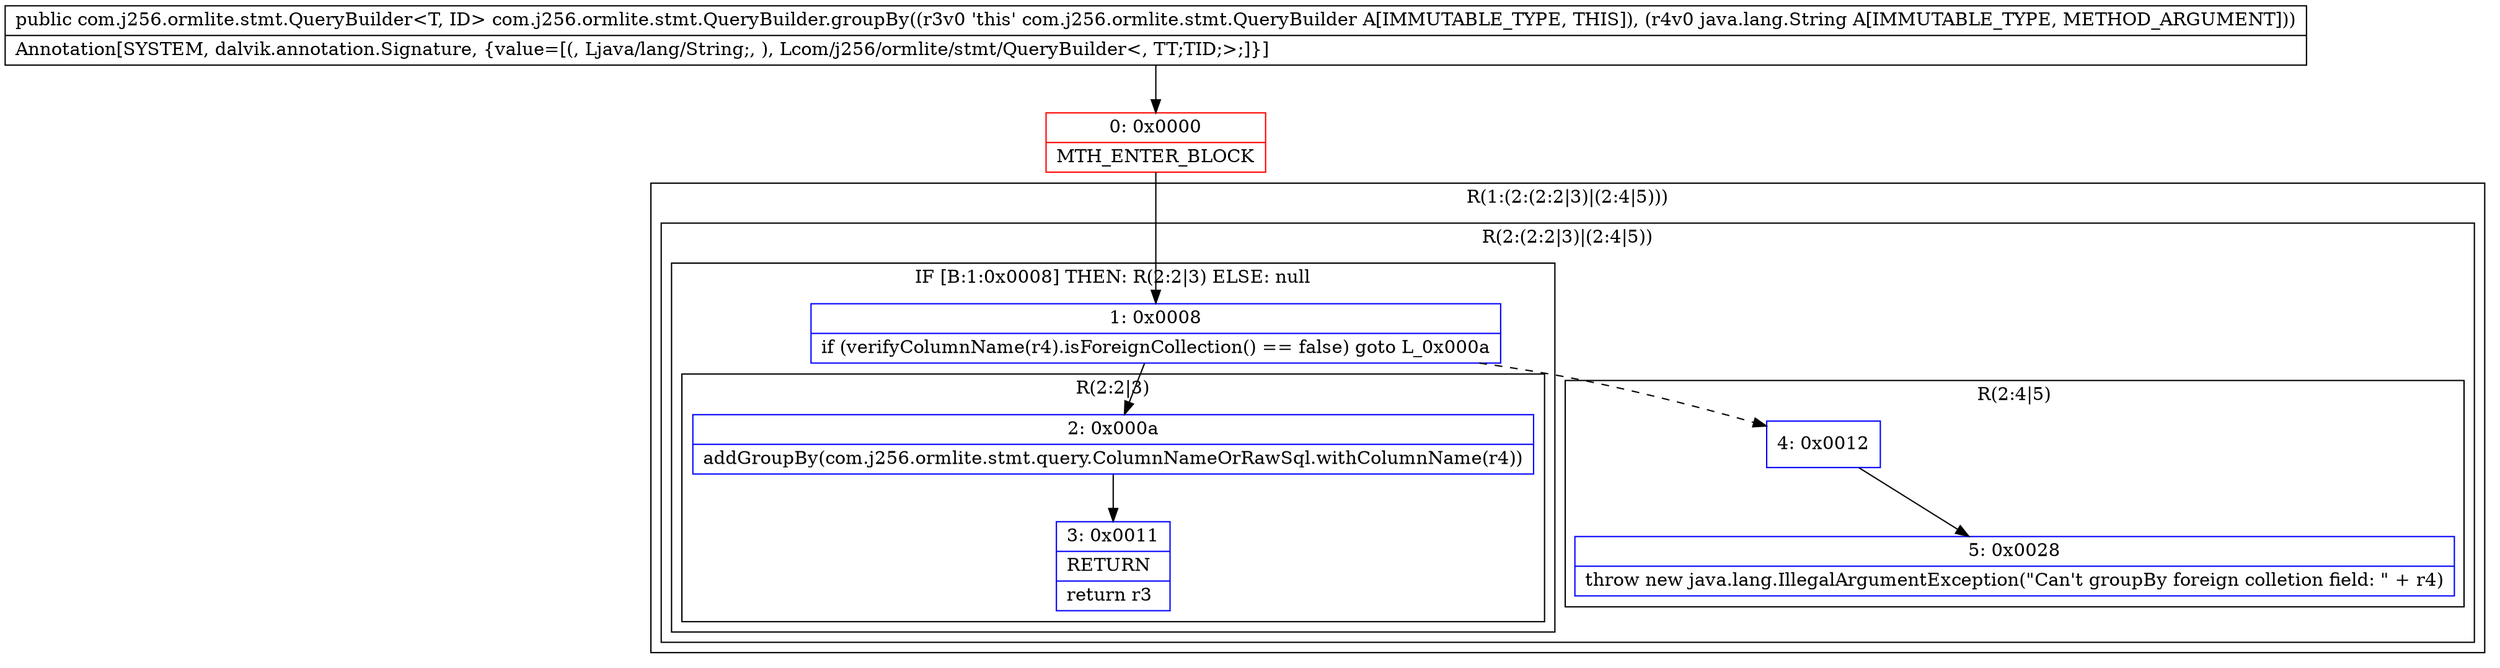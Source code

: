 digraph "CFG forcom.j256.ormlite.stmt.QueryBuilder.groupBy(Ljava\/lang\/String;)Lcom\/j256\/ormlite\/stmt\/QueryBuilder;" {
subgraph cluster_Region_882525827 {
label = "R(1:(2:(2:2|3)|(2:4|5)))";
node [shape=record,color=blue];
subgraph cluster_Region_1015794898 {
label = "R(2:(2:2|3)|(2:4|5))";
node [shape=record,color=blue];
subgraph cluster_IfRegion_681422090 {
label = "IF [B:1:0x0008] THEN: R(2:2|3) ELSE: null";
node [shape=record,color=blue];
Node_1 [shape=record,label="{1\:\ 0x0008|if (verifyColumnName(r4).isForeignCollection() == false) goto L_0x000a\l}"];
subgraph cluster_Region_358068656 {
label = "R(2:2|3)";
node [shape=record,color=blue];
Node_2 [shape=record,label="{2\:\ 0x000a|addGroupBy(com.j256.ormlite.stmt.query.ColumnNameOrRawSql.withColumnName(r4))\l}"];
Node_3 [shape=record,label="{3\:\ 0x0011|RETURN\l|return r3\l}"];
}
}
subgraph cluster_Region_1939817415 {
label = "R(2:4|5)";
node [shape=record,color=blue];
Node_4 [shape=record,label="{4\:\ 0x0012}"];
Node_5 [shape=record,label="{5\:\ 0x0028|throw new java.lang.IllegalArgumentException(\"Can't groupBy foreign colletion field: \" + r4)\l}"];
}
}
}
Node_0 [shape=record,color=red,label="{0\:\ 0x0000|MTH_ENTER_BLOCK\l}"];
MethodNode[shape=record,label="{public com.j256.ormlite.stmt.QueryBuilder\<T, ID\> com.j256.ormlite.stmt.QueryBuilder.groupBy((r3v0 'this' com.j256.ormlite.stmt.QueryBuilder A[IMMUTABLE_TYPE, THIS]), (r4v0 java.lang.String A[IMMUTABLE_TYPE, METHOD_ARGUMENT]))  | Annotation[SYSTEM, dalvik.annotation.Signature, \{value=[(, Ljava\/lang\/String;, ), Lcom\/j256\/ormlite\/stmt\/QueryBuilder\<, TT;TID;\>;]\}]\l}"];
MethodNode -> Node_0;
Node_1 -> Node_2;
Node_1 -> Node_4[style=dashed];
Node_2 -> Node_3;
Node_4 -> Node_5;
Node_0 -> Node_1;
}

